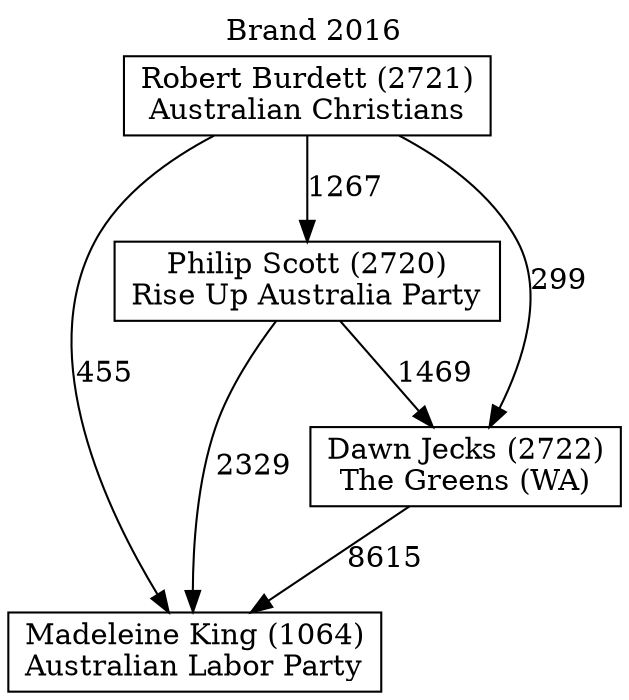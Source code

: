 // House preference flow
digraph "Madeleine King (1064)_Brand_2016" {
	graph [label="Brand 2016" labelloc=t mclimit=10]
	node [shape=box]
	"Robert Burdett (2721)" [label="Robert Burdett (2721)
Australian Christians"]
	"Philip Scott (2720)" [label="Philip Scott (2720)
Rise Up Australia Party"]
	"Madeleine King (1064)" [label="Madeleine King (1064)
Australian Labor Party"]
	"Dawn Jecks (2722)" [label="Dawn Jecks (2722)
The Greens (WA)"]
	"Robert Burdett (2721)" -> "Madeleine King (1064)" [label=455]
	"Robert Burdett (2721)" -> "Dawn Jecks (2722)" [label=299]
	"Philip Scott (2720)" -> "Madeleine King (1064)" [label=2329]
	"Philip Scott (2720)" -> "Dawn Jecks (2722)" [label=1469]
	"Robert Burdett (2721)" -> "Philip Scott (2720)" [label=1267]
	"Dawn Jecks (2722)" -> "Madeleine King (1064)" [label=8615]
}
